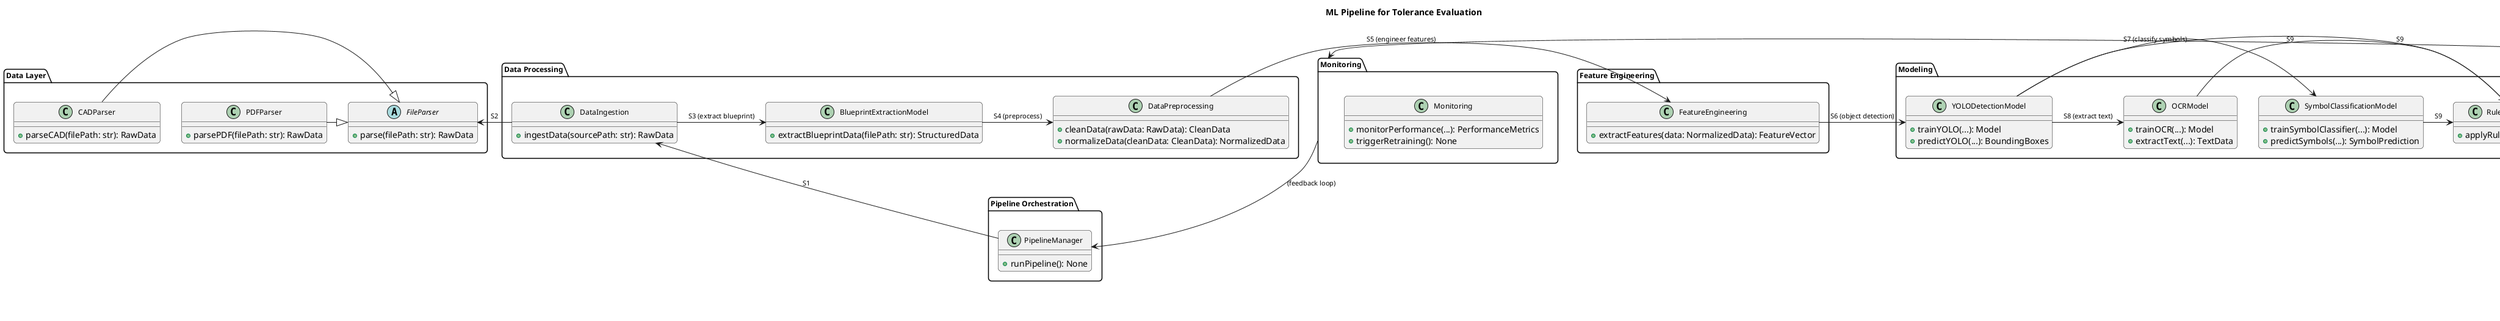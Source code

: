 @startuml

title ML Pipeline for Tolerance Evaluation

' Optional styling to improve readability
skinparam packageTitleFontSize 14
skinparam packageFontSize 12
skinparam classFontSize 12
skinparam arrowFontSize 11
skinparam shadowing false
skinparam roundCorner 10

legend right
  Sx = Step x in the overall process
endlegend

' =========================
'  PIPELINE ORCHESTRATION
' =========================
package "Pipeline Orchestration" {
  class PipelineManager {
    +runPipeline(): None
  }
}

' =========================
'  DATA LAYER
' =========================
package "Data Layer" {
  abstract class FileParser {
    +parse(filePath: str): RawData
  }
  class PDFParser {
    +parsePDF(filePath: str): RawData
  }
  class CADParser {
    +parseCAD(filePath: str): RawData
  }

  ' Inheritance
  PDFParser -|> FileParser
  CADParser -|> FileParser
}

' =========================
'  DATA PROCESSING
' =========================
package "Data Processing" {
  class DataIngestion {
    +ingestData(sourcePath: str): RawData
  }
  class DataPreprocessing {
    +cleanData(rawData: RawData): CleanData
    +normalizeData(cleanData: CleanData): NormalizedData
  }
  class BlueprintExtractionModel {
    +extractBlueprintData(filePath: str): StructuredData
  }
}

' =========================
'  FEATURE ENGINEERING
' =========================
package "Feature Engineering" {
  class FeatureEngineering {
    +extractFeatures(data: NormalizedData): FeatureVector
  }
}

' =========================
'  MODELING
' =========================
package "Modeling" {
  class YOLODetectionModel {
    +trainYOLO(...): Model
    +predictYOLO(...): BoundingBoxes
  }
  class SymbolClassificationModel {
    +trainSymbolClassifier(...): Model
    +predictSymbols(...): SymbolPrediction
  }
  class OCRModel {
    +trainOCR(...): Model
    +extractText(...): TextData
  }
  class RuleBasedFeasibilityModel {
    +applyRules(...): FeasibilityResult
  }
}

' =========================
'  DEPLOYMENT & MONITORING
' =========================
package "Deployment" {
  class ModelDeployment {
    +packageModel(...): DeploymentPackage
    +deployModel(...): Endpoint
  }
}

package "Monitoring" {
  class Monitoring {
    +monitorPerformance(...): PerformanceMetrics
    +triggerRetraining(): None
  }
}

' =========================
'  RELATIONSHIPS (SEQUENCE)
' =========================
PipelineManager -> DataIngestion : S1
DataIngestion -> FileParser : S2
DataIngestion -> BlueprintExtractionModel : S3 (extract blueprint)

BlueprintExtractionModel -> DataPreprocessing : S4 (preprocess)
DataPreprocessing -> FeatureEngineering : S5 (engineer features)

FeatureEngineering -> YOLODetectionModel : S6 (object detection)
YOLODetectionModel -> SymbolClassificationModel : S7 (classify symbols)
YOLODetectionModel -> OCRModel : S8 (extract text)

SymbolClassificationModel -> RuleBasedFeasibilityModel : S9
OCRModel -> RuleBasedFeasibilityModel : S9
YOLODetectionModel -> RuleBasedFeasibilityModel : S9

RuleBasedFeasibilityModel -> ModelDeployment : S10
ModelDeployment -> Monitoring : S11
Monitoring --> PipelineManager : (feedback loop)

@enduml
